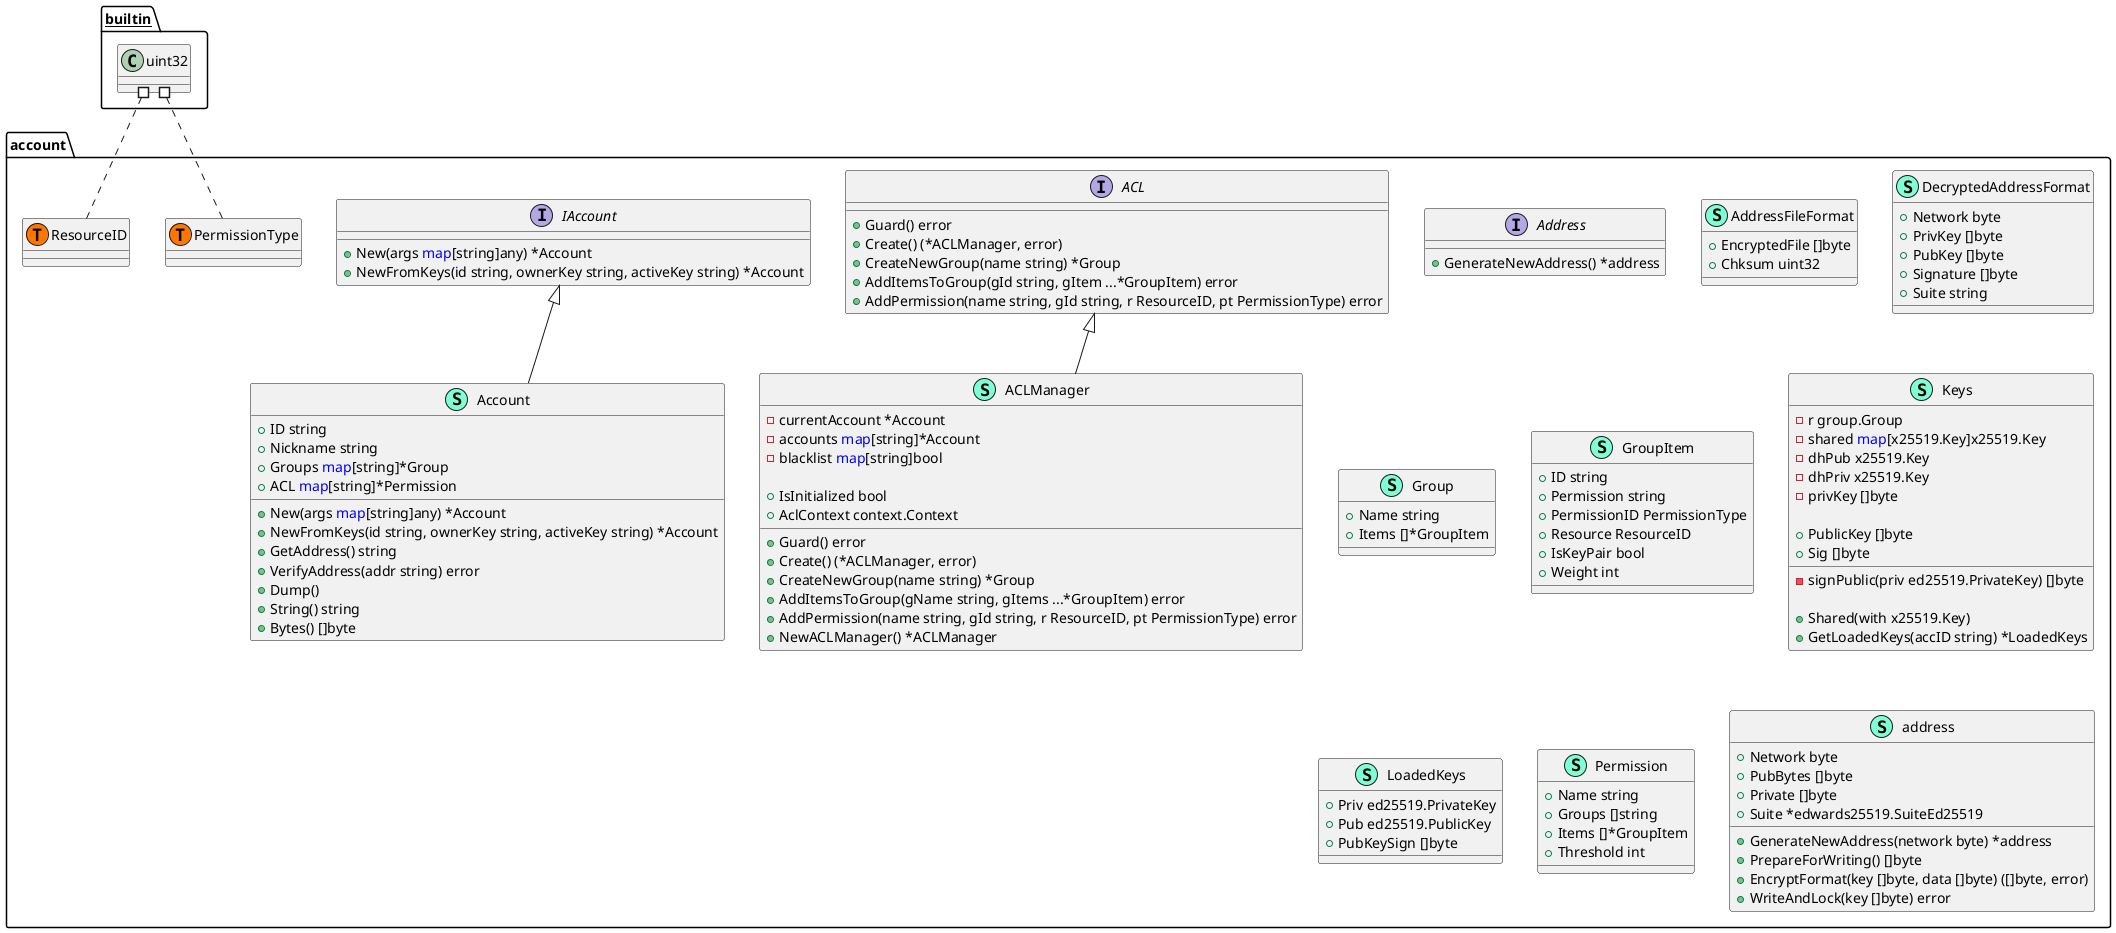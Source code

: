@startuml
namespace account {
    interface ACL  {
        + Guard() error
        + Create() (*ACLManager, error)
        + CreateNewGroup(name string) *Group
        + AddItemsToGroup(gId string, gItem ...*GroupItem) error
        + AddPermission(name string, gId string, r ResourceID, pt PermissionType) error

    }
    class ACLManager << (S,Aquamarine) >> {
        - currentAccount *Account
        - accounts <font color=blue>map</font>[string]*Account
        - blacklist <font color=blue>map</font>[string]bool

        + IsInitialized bool
        + AclContext context.Context

        + Guard() error
        + Create() (*ACLManager, error)
        + CreateNewGroup(name string) *Group
        + AddItemsToGroup(gName string, gItems ...*GroupItem) error
        + AddPermission(name string, gId string, r ResourceID, pt PermissionType) error
        + NewACLManager() *ACLManager

    }
    class Account << (S,Aquamarine) >> {
        + ID string
        + Nickname string
        + Groups <font color=blue>map</font>[string]*Group
        + ACL <font color=blue>map</font>[string]*Permission

        + New(args <font color=blue>map</font>[string]any) *Account
        + NewFromKeys(id string, ownerKey string, activeKey string) *Account
        + GetAddress() string
        + VerifyAddress(addr string) error
        + Dump() 
        + String() string
        + Bytes() []byte

    }
    interface Address  {
        + GenerateNewAddress() *address

    }
    class AddressFileFormat << (S,Aquamarine) >> {
        + EncryptedFile []byte
        + Chksum uint32

    }
    class DecryptedAddressFormat << (S,Aquamarine) >> {
        + Network byte
        + PrivKey []byte
        + PubKey []byte
        + Signature []byte
        + Suite string

    }
    class Group << (S,Aquamarine) >> {
        + Name string
        + Items []*GroupItem

    }
    class GroupItem << (S,Aquamarine) >> {
        + ID string
        + Permission string
        + PermissionID PermissionType
        + Resource ResourceID
        + IsKeyPair bool
        + Weight int

    }
    interface IAccount  {
        + New(args <font color=blue>map</font>[string]any) *Account
        + NewFromKeys(id string, ownerKey string, activeKey string) *Account

    }
    class Keys << (S,Aquamarine) >> {
        - r group.Group
        - shared <font color=blue>map</font>[x25519.Key]x25519.Key
        - dhPub x25519.Key
        - dhPriv x25519.Key
        - privKey []byte

        + PublicKey []byte
        + Sig []byte

        - signPublic(priv ed25519.PrivateKey) []byte

        + Shared(with x25519.Key) 
        + GetLoadedKeys(accID string) *LoadedKeys

    }
    class LoadedKeys << (S,Aquamarine) >> {
        + Priv ed25519.PrivateKey
        + Pub ed25519.PublicKey
        + PubKeySign []byte

    }
    class Permission << (S,Aquamarine) >> {
        + Name string
        + Groups []string
        + Items []*GroupItem
        + Threshold int

    }
    class account.PermissionType << (T, #FF7700) >>  {
    }
    class account.ResourceID << (T, #FF7700) >>  {
    }
    class address << (S,Aquamarine) >> {
        + Network byte
        + PubBytes []byte
        + Private []byte
        + Suite *edwards25519.SuiteEd25519

        + GenerateNewAddress(network byte) *address
        + PrepareForWriting() []byte
        + EncryptFormat(key []byte, data []byte) ([]byte, error)
        + WriteAndLock(key []byte) error

    }
}

"account.ACL" <|-- "account.ACLManager"
"account.IAccount" <|-- "account.Account"

"__builtin__.uint32" #.. "account.PermissionType"
"__builtin__.uint32" #.. "account.ResourceID"
@enduml
